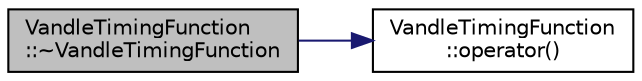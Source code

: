 digraph "VandleTimingFunction::~VandleTimingFunction"
{
  edge [fontname="Helvetica",fontsize="10",labelfontname="Helvetica",labelfontsize="10"];
  node [fontname="Helvetica",fontsize="10",shape=record];
  rankdir="LR";
  Node1 [label="VandleTimingFunction\l::~VandleTimingFunction",height=0.2,width=0.4,color="black", fillcolor="grey75", style="filled", fontcolor="black"];
  Node1 -> Node2 [color="midnightblue",fontsize="10",style="solid",fontname="Helvetica"];
  Node2 [label="VandleTimingFunction\l::operator()",height=0.2,width=0.4,color="black", fillcolor="white", style="filled",URL="$de/d80/class_vandle_timing_function.html#a334074500ee1604bb4ac7c1658430426"];
}

